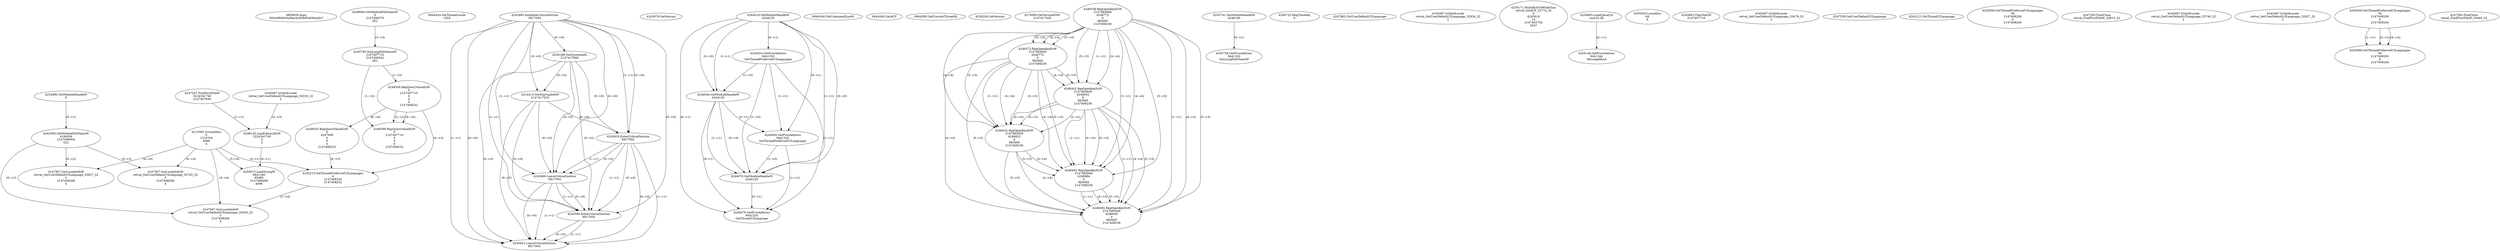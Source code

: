 // Global SCDG with merge call
digraph {
	0 [label="6850628.main
000cddb6834a9ea3a36fbf0e940aa9c7"]
	1 [label="4254480.GetModuleHandleW
0"]
	2 [label="6844434.SetThreadLocale
1024"]
	3 [label="4243965.InitializeCriticalSection
6917004"]
	4 [label="4243979.GetVersion
"]
	5 [label="4244018.GetModuleHandleW
4244120"]
	6 [label="4244024.GetProcAddress
9441320
GetThreadPreferredUILanguages"]
	5 -> 6 [label="(0-->1)"]
	7 [label="4244044.GetModuleHandleW
4244120"]
	5 -> 7 [label="(1-->1)"]
	5 -> 7 [label="(0-->0)"]
	6 -> 7 [label="(1-->0)"]
	8 [label="4244050.GetProcAddress
9441320
SetThreadPreferredUILanguages"]
	5 -> 8 [label="(0-->1)"]
	6 -> 8 [label="(1-->1)"]
	7 -> 8 [label="(0-->1)"]
	9 [label="4244070.GetModuleHandleW
4244120"]
	5 -> 9 [label="(1-->1)"]
	7 -> 9 [label="(1-->1)"]
	5 -> 9 [label="(0-->0)"]
	6 -> 9 [label="(1-->0)"]
	7 -> 9 [label="(0-->0)"]
	8 -> 9 [label="(1-->0)"]
	10 [label="4244076.GetProcAddress
9441320
GetThreadUILanguage"]
	5 -> 10 [label="(0-->1)"]
	6 -> 10 [label="(1-->1)"]
	7 -> 10 [label="(0-->1)"]
	8 -> 10 [label="(1-->1)"]
	9 -> 10 [label="(0-->1)"]
	11 [label="4250188.GetSystemInfo
2147417660"]
	3 -> 11 [label="(0-->0)"]
	12 [label="6844540.GetCommandLineW
"]
	13 [label="4214413.GetStartupInfoW
2147417624"]
	3 -> 13 [label="(0-->0)"]
	11 -> 13 [label="(0-->0)"]
	14 [label="6844560.GetACP
"]
	15 [label="6844580.GetCurrentThreadId
"]
	16 [label="4250204.GetVersion
"]
	17 [label="4276690.GetVersionExW
2147417420"]
	18 [label="4243306.GetModuleFileNameW
4194304
2147408904
522"]
	1 -> 18 [label="(0-->1)"]
	19 [label="4248064.GetModuleFileNameW
0
2147408370
261"]
	20 [label="4215383.VirtualAlloc
0
1310704
4096
4"]
	21 [label="4246338.RegOpenKeyExW
2147483649
4246772
0
983065
2147408236"]
	22 [label="4245741.GetModuleHandleW
4246160"]
	23 [label="4245758.GetProcAddress
9441320
GetLongPathNameW"]
	22 -> 23 [label="(0-->1)"]
	24 [label="4245785.GetLongPathNameW
2147407710
2147406542
261"]
	19 -> 24 [label="(3-->3)"]
	25 [label="4246556.RegQueryValueExW
0
2147407710
0
0
0
2147408232"]
	24 -> 25 [label="(1-->2)"]
	26 [label="4246599.RegQueryValueExW
0
2147407710
0
0
0
2147408232"]
	24 -> 26 [label="(1-->2)"]
	25 -> 26 [label="(2-->2)"]
	25 -> 26 [label="(6-->6)"]
	27 [label="4246722.RegCloseKey
0"]
	28 [label="4247883.GetUserDefaultUILanguage
"]
	29 [label="4245418.EnterCriticalSection
6917004"]
	3 -> 29 [label="(1-->1)"]
	3 -> 29 [label="(0-->0)"]
	11 -> 29 [label="(0-->0)"]
	13 -> 29 [label="(0-->0)"]
	30 [label="4245469.LeaveCriticalSection
6917004"]
	3 -> 30 [label="(1-->1)"]
	29 -> 30 [label="(1-->1)"]
	3 -> 30 [label="(0-->0)"]
	11 -> 30 [label="(0-->0)"]
	13 -> 30 [label="(0-->0)"]
	29 -> 30 [label="(0-->0)"]
	31 [label="4245487.IsValidLocale
retval_GetUserDefaultUILanguage_32934_32
2"]
	32 [label="4250171.MultiByteToWideChar
retval_GetACP_32774_32
0
4243616
14
2147403704
2047"]
	33 [label="4254893.LoadLibraryA
user32.dll"]
	34 [label="4255003.LocalAlloc
64
8"]
	35 [label="4255148.GetProcAddress
9441344
MessageBoxA"]
	33 -> 35 [label="(0-->1)"]
	36 [label="4246372.RegOpenKeyExW
2147483650
4246772
0
983065
2147408236"]
	21 -> 36 [label="(2-->2)"]
	21 -> 36 [label="(4-->4)"]
	21 -> 36 [label="(5-->5)"]
	37 [label="4246402.RegOpenKeyExW
2147483649
4246832
0
983065
2147408236"]
	21 -> 37 [label="(1-->1)"]
	21 -> 37 [label="(4-->4)"]
	36 -> 37 [label="(4-->4)"]
	21 -> 37 [label="(5-->5)"]
	36 -> 37 [label="(5-->5)"]
	38 [label="4246432.RegOpenKeyExW
2147483650
4246832
0
983065
2147408236"]
	36 -> 38 [label="(1-->1)"]
	37 -> 38 [label="(2-->2)"]
	21 -> 38 [label="(4-->4)"]
	36 -> 38 [label="(4-->4)"]
	37 -> 38 [label="(4-->4)"]
	21 -> 38 [label="(5-->5)"]
	36 -> 38 [label="(5-->5)"]
	37 -> 38 [label="(5-->5)"]
	39 [label="4245683.CharNextW
2147407716"]
	40 [label="4246635.RegQueryValueExW
0
4247000
0
0
0
2147408232"]
	25 -> 40 [label="(6-->6)"]
	41 [label="4245487.IsValidLocale
retval_GetUserDefaultUILanguage_33479_32
2"]
	42 [label="4245580.EnterCriticalSection
6917004"]
	3 -> 42 [label="(1-->1)"]
	29 -> 42 [label="(1-->1)"]
	30 -> 42 [label="(1-->1)"]
	3 -> 42 [label="(0-->0)"]
	11 -> 42 [label="(0-->0)"]
	13 -> 42 [label="(0-->0)"]
	29 -> 42 [label="(0-->0)"]
	30 -> 42 [label="(0-->0)"]
	43 [label="4245621.LeaveCriticalSection
6917004"]
	3 -> 43 [label="(1-->1)"]
	29 -> 43 [label="(1-->1)"]
	30 -> 43 [label="(1-->1)"]
	42 -> 43 [label="(1-->1)"]
	3 -> 43 [label="(0-->0)"]
	11 -> 43 [label="(0-->0)"]
	13 -> 43 [label="(0-->0)"]
	29 -> 43 [label="(0-->0)"]
	30 -> 43 [label="(0-->0)"]
	42 -> 43 [label="(0-->0)"]
	44 [label="4247558.GetUserDefaultUILanguage
"]
	45 [label="4247567.GetLocaleInfoW
retval_GetUserDefaultUILanguage_33827_32
3
2147408268
4"]
	18 -> 45 [label="(0-->2)"]
	20 -> 45 [label="(4-->4)"]
	46 [label="4246462.RegOpenKeyExW
2147483649
4246884
0
983065
2147408236"]
	21 -> 46 [label="(1-->1)"]
	37 -> 46 [label="(1-->1)"]
	21 -> 46 [label="(4-->4)"]
	36 -> 46 [label="(4-->4)"]
	37 -> 46 [label="(4-->4)"]
	38 -> 46 [label="(4-->4)"]
	21 -> 46 [label="(5-->5)"]
	36 -> 46 [label="(5-->5)"]
	37 -> 46 [label="(5-->5)"]
	38 -> 46 [label="(5-->5)"]
	47 [label="4245487.IsValidLocale
retval_GetUserDefaultUILanguage_33235_32
2"]
	48 [label="4245121.GetThreadUILanguage
"]
	49 [label="4245059.GetThreadPreferredUILanguages
56
2147408200
0
2147408240"]
	50 [label="4247567.GetLocaleInfoW
retval_GetUserDefaultUILanguage_33745_32
3
2147408268
4"]
	18 -> 50 [label="(0-->2)"]
	20 -> 50 [label="(4-->4)"]
	51 [label="4247247.FindFirstFileW
3224341740
2147407640"]
	52 [label="4247263.FindClose
retval_FindFirstFileW_33815_32"]
	53 [label="4248145.LoadLibraryExW
3224341740
0
2"]
	51 -> 53 [label="(1-->1)"]
	47 -> 53 [label="(2-->3)"]
	54 [label="4246492.RegOpenKeyExW
2147483649
4246936
0
983065
2147408236"]
	21 -> 54 [label="(1-->1)"]
	37 -> 54 [label="(1-->1)"]
	46 -> 54 [label="(1-->1)"]
	21 -> 54 [label="(4-->4)"]
	36 -> 54 [label="(4-->4)"]
	37 -> 54 [label="(4-->4)"]
	38 -> 54 [label="(4-->4)"]
	46 -> 54 [label="(4-->4)"]
	21 -> 54 [label="(5-->5)"]
	36 -> 54 [label="(5-->5)"]
	37 -> 54 [label="(5-->5)"]
	38 -> 54 [label="(5-->5)"]
	46 -> 54 [label="(5-->5)"]
	55 [label="4245487.IsValidLocale
retval_GetUserDefaultUILanguage_33740_32
2"]
	56 [label="4245487.IsValidLocale
retval_GetUserDefaultUILanguage_32927_32
2"]
	57 [label="4245059.GetThreadPreferredUILanguages
56
2147408200
0
2147408244"]
	58 [label="4245088.GetThreadPreferredUILanguages
56
2147408200
0
2147408244"]
	57 -> 58 [label="(1-->1)"]
	57 -> 58 [label="(2-->2)"]
	57 -> 58 [label="(4-->4)"]
	59 [label="4245215.SetThreadPreferredUILanguages
4
2147408220
2147408232"]
	20 -> 59 [label="(4-->1)"]
	25 -> 59 [label="(6-->3)"]
	40 -> 59 [label="(6-->3)"]
	60 [label="4247567.GetLocaleInfoW
retval_GetUserDefaultUILanguage_33455_32
3
2147408268
4"]
	18 -> 60 [label="(0-->2)"]
	20 -> 60 [label="(4-->4)"]
	59 -> 60 [label="(1-->4)"]
	61 [label="4247263.FindClose
retval_FindFirstFileW_33460_32"]
	62 [label="4250073.LoadStringW
9441340
65485
2147409468
4096"]
	53 -> 62 [label="(0-->1)"]
	20 -> 62 [label="(3-->4)"]
}
